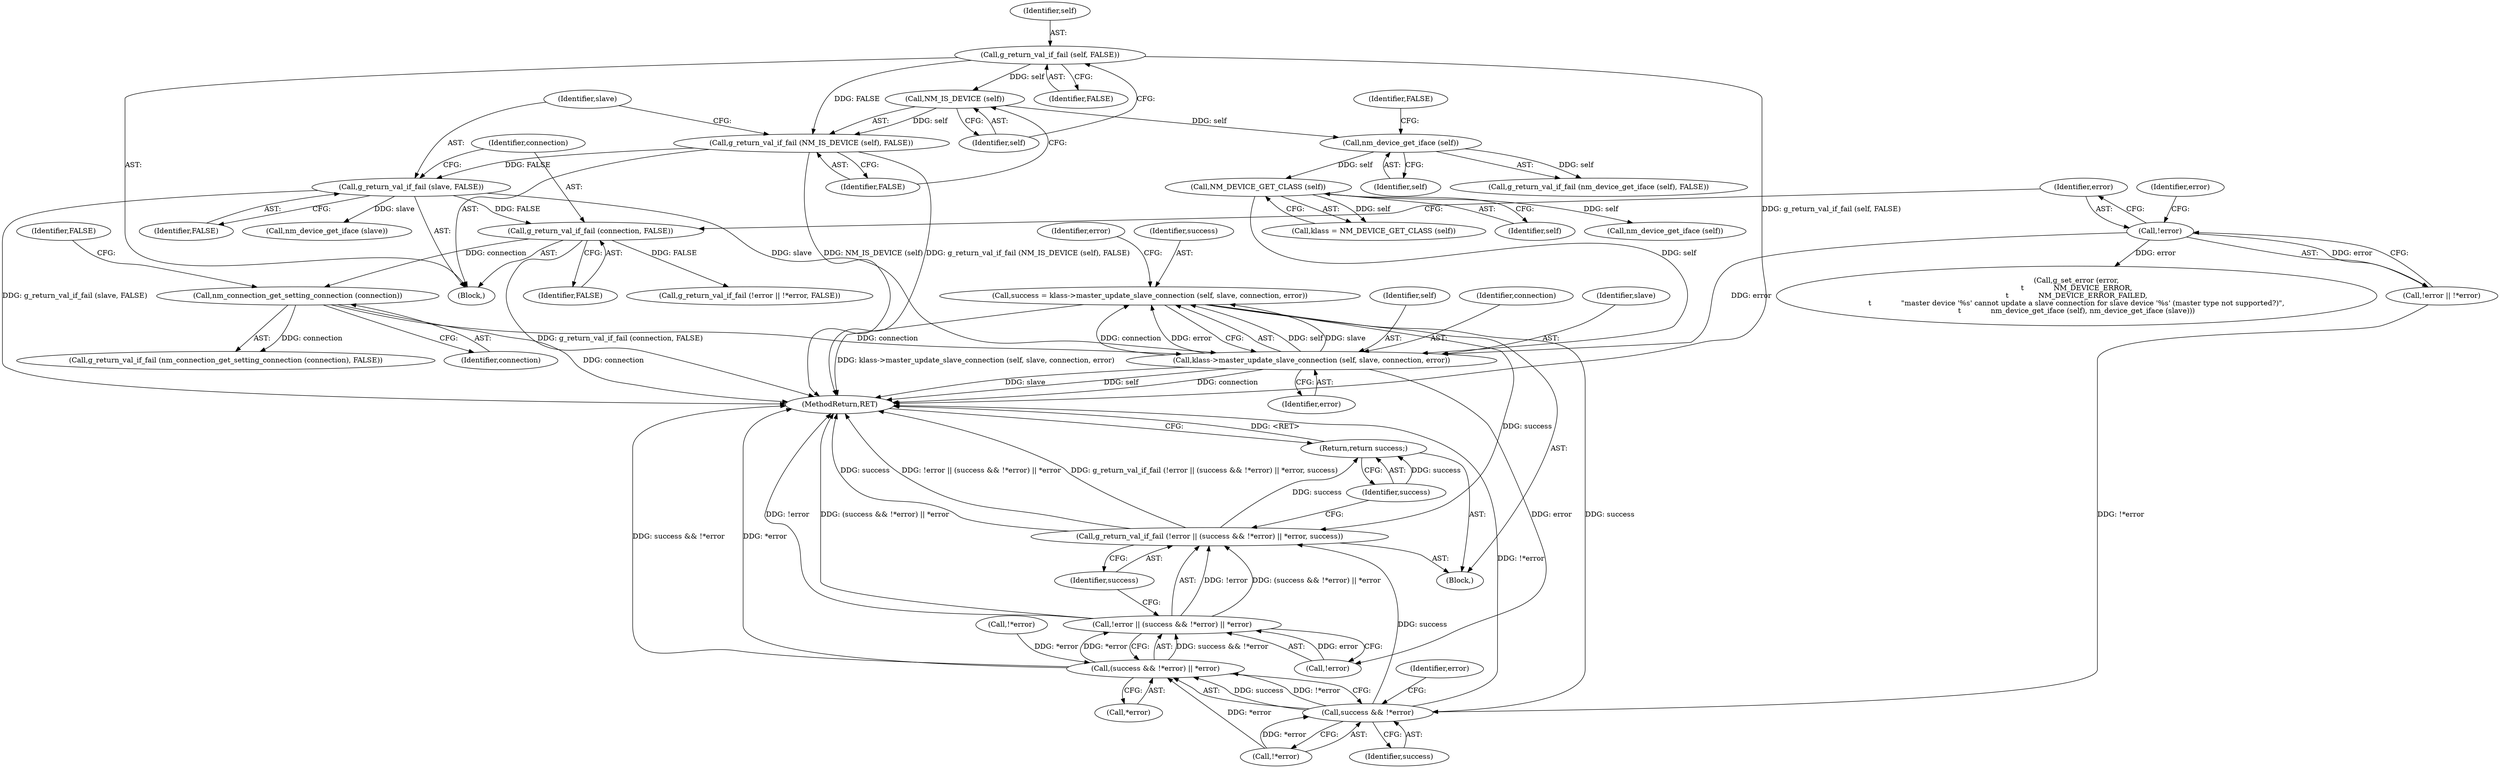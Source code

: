 digraph "0_NetworkManager_d5fc88e573fa58b93034b04d35a2454f5d28cad9@API" {
"1002889" [label="(Call,success = klass->master_update_slave_connection (self, slave, connection, error))"];
"1002891" [label="(Call,klass->master_update_slave_connection (self, slave, connection, error))"];
"1002882" [label="(Call,NM_DEVICE_GET_CLASS (self))"];
"1002877" [label="(Call,nm_device_get_iface (self))"];
"1002855" [label="(Call,NM_IS_DEVICE (self))"];
"1002851" [label="(Call,g_return_val_if_fail (self, FALSE))"];
"1002858" [label="(Call,g_return_val_if_fail (slave, FALSE))"];
"1002854" [label="(Call,g_return_val_if_fail (NM_IS_DEVICE (self), FALSE))"];
"1002873" [label="(Call,nm_connection_get_setting_connection (connection))"];
"1002861" [label="(Call,g_return_val_if_fail (connection, FALSE))"];
"1002866" [label="(Call,!error)"];
"1002901" [label="(Call,success && !*error)"];
"1002900" [label="(Call,(success && !*error) || *error)"];
"1002897" [label="(Call,!error || (success && !*error) || *error)"];
"1002896" [label="(Call,g_return_val_if_fail (!error || (success && !*error) || *error, success))"];
"1002909" [label="(Return,return success;)"];
"1002855" [label="(Call,NM_IS_DEVICE (self))"];
"1002889" [label="(Call,success = klass->master_update_slave_connection (self, slave, connection, error))"];
"1002900" [label="(Call,(success && !*error) || *error)"];
"1002908" [label="(Identifier,success)"];
"1002888" [label="(Block,)"];
"1002865" [label="(Call,!error || !*error)"];
"1002863" [label="(Identifier,FALSE)"];
"1002906" [label="(Call,*error)"];
"1002901" [label="(Call,success && !*error)"];
"1002851" [label="(Call,g_return_val_if_fail (self, FALSE))"];
"1002895" [label="(Identifier,error)"];
"1002858" [label="(Call,g_return_val_if_fail (slave, FALSE))"];
"1002911" [label="(Call,g_set_error (error,\n\t             NM_DEVICE_ERROR,\n\t             NM_DEVICE_ERROR_FAILED,\n\t             \"master device '%s' cannot update a slave connection for slave device '%s' (master type not supported?)\",\n\t             nm_device_get_iface (self), nm_device_get_iface (slave)))"];
"1002853" [label="(Identifier,FALSE)"];
"1002861" [label="(Call,g_return_val_if_fail (connection, FALSE))"];
"1002856" [label="(Identifier,self)"];
"1002852" [label="(Identifier,self)"];
"1002860" [label="(Identifier,FALSE)"];
"1002867" [label="(Identifier,error)"];
"1002879" [label="(Identifier,FALSE)"];
"1002848" [label="(Block,)"];
"1002875" [label="(Identifier,FALSE)"];
"1002909" [label="(Return,return success;)"];
"1002910" [label="(Identifier,success)"];
"1002890" [label="(Identifier,success)"];
"1002864" [label="(Call,g_return_val_if_fail (!error || !*error, FALSE))"];
"1002868" [label="(Call,!*error)"];
"1002877" [label="(Call,nm_device_get_iface (self))"];
"1002859" [label="(Identifier,slave)"];
"1002882" [label="(Call,NM_DEVICE_GET_CLASS (self))"];
"1002857" [label="(Identifier,FALSE)"];
"1002916" [label="(Call,nm_device_get_iface (self))"];
"1002903" [label="(Call,!*error)"];
"1002866" [label="(Call,!error)"];
"1002876" [label="(Call,g_return_val_if_fail (nm_device_get_iface (self), FALSE))"];
"1002862" [label="(Identifier,connection)"];
"1002854" [label="(Call,g_return_val_if_fail (NM_IS_DEVICE (self), FALSE))"];
"1002892" [label="(Identifier,self)"];
"1002894" [label="(Identifier,connection)"];
"1002896" [label="(Call,g_return_val_if_fail (!error || (success && !*error) || *error, success))"];
"1002874" [label="(Identifier,connection)"];
"1002898" [label="(Call,!error)"];
"1002902" [label="(Identifier,success)"];
"1002897" [label="(Call,!error || (success && !*error) || *error)"];
"1002899" [label="(Identifier,error)"];
"1002873" [label="(Call,nm_connection_get_setting_connection (connection))"];
"1002918" [label="(Call,nm_device_get_iface (slave))"];
"1007368" [label="(MethodReturn,RET)"];
"1002891" [label="(Call,klass->master_update_slave_connection (self, slave, connection, error))"];
"1002893" [label="(Identifier,slave)"];
"1002872" [label="(Call,g_return_val_if_fail (nm_connection_get_setting_connection (connection), FALSE))"];
"1002880" [label="(Call,klass = NM_DEVICE_GET_CLASS (self))"];
"1002883" [label="(Identifier,self)"];
"1002878" [label="(Identifier,self)"];
"1002907" [label="(Identifier,error)"];
"1002870" [label="(Identifier,error)"];
"1002889" -> "1002888"  [label="AST: "];
"1002889" -> "1002891"  [label="CFG: "];
"1002890" -> "1002889"  [label="AST: "];
"1002891" -> "1002889"  [label="AST: "];
"1002899" -> "1002889"  [label="CFG: "];
"1002889" -> "1007368"  [label="DDG: klass->master_update_slave_connection (self, slave, connection, error)"];
"1002891" -> "1002889"  [label="DDG: self"];
"1002891" -> "1002889"  [label="DDG: slave"];
"1002891" -> "1002889"  [label="DDG: connection"];
"1002891" -> "1002889"  [label="DDG: error"];
"1002889" -> "1002901"  [label="DDG: success"];
"1002889" -> "1002896"  [label="DDG: success"];
"1002891" -> "1002895"  [label="CFG: "];
"1002892" -> "1002891"  [label="AST: "];
"1002893" -> "1002891"  [label="AST: "];
"1002894" -> "1002891"  [label="AST: "];
"1002895" -> "1002891"  [label="AST: "];
"1002891" -> "1007368"  [label="DDG: self"];
"1002891" -> "1007368"  [label="DDG: connection"];
"1002891" -> "1007368"  [label="DDG: slave"];
"1002882" -> "1002891"  [label="DDG: self"];
"1002858" -> "1002891"  [label="DDG: slave"];
"1002873" -> "1002891"  [label="DDG: connection"];
"1002866" -> "1002891"  [label="DDG: error"];
"1002891" -> "1002898"  [label="DDG: error"];
"1002882" -> "1002880"  [label="AST: "];
"1002882" -> "1002883"  [label="CFG: "];
"1002883" -> "1002882"  [label="AST: "];
"1002880" -> "1002882"  [label="CFG: "];
"1002882" -> "1002880"  [label="DDG: self"];
"1002877" -> "1002882"  [label="DDG: self"];
"1002882" -> "1002916"  [label="DDG: self"];
"1002877" -> "1002876"  [label="AST: "];
"1002877" -> "1002878"  [label="CFG: "];
"1002878" -> "1002877"  [label="AST: "];
"1002879" -> "1002877"  [label="CFG: "];
"1002877" -> "1002876"  [label="DDG: self"];
"1002855" -> "1002877"  [label="DDG: self"];
"1002855" -> "1002854"  [label="AST: "];
"1002855" -> "1002856"  [label="CFG: "];
"1002856" -> "1002855"  [label="AST: "];
"1002857" -> "1002855"  [label="CFG: "];
"1002855" -> "1002854"  [label="DDG: self"];
"1002851" -> "1002855"  [label="DDG: self"];
"1002851" -> "1002848"  [label="AST: "];
"1002851" -> "1002853"  [label="CFG: "];
"1002852" -> "1002851"  [label="AST: "];
"1002853" -> "1002851"  [label="AST: "];
"1002856" -> "1002851"  [label="CFG: "];
"1002851" -> "1007368"  [label="DDG: g_return_val_if_fail (self, FALSE)"];
"1002851" -> "1002854"  [label="DDG: FALSE"];
"1002858" -> "1002848"  [label="AST: "];
"1002858" -> "1002860"  [label="CFG: "];
"1002859" -> "1002858"  [label="AST: "];
"1002860" -> "1002858"  [label="AST: "];
"1002862" -> "1002858"  [label="CFG: "];
"1002858" -> "1007368"  [label="DDG: g_return_val_if_fail (slave, FALSE)"];
"1002854" -> "1002858"  [label="DDG: FALSE"];
"1002858" -> "1002861"  [label="DDG: FALSE"];
"1002858" -> "1002918"  [label="DDG: slave"];
"1002854" -> "1002848"  [label="AST: "];
"1002854" -> "1002857"  [label="CFG: "];
"1002857" -> "1002854"  [label="AST: "];
"1002859" -> "1002854"  [label="CFG: "];
"1002854" -> "1007368"  [label="DDG: NM_IS_DEVICE (self)"];
"1002854" -> "1007368"  [label="DDG: g_return_val_if_fail (NM_IS_DEVICE (self), FALSE)"];
"1002873" -> "1002872"  [label="AST: "];
"1002873" -> "1002874"  [label="CFG: "];
"1002874" -> "1002873"  [label="AST: "];
"1002875" -> "1002873"  [label="CFG: "];
"1002873" -> "1007368"  [label="DDG: connection"];
"1002873" -> "1002872"  [label="DDG: connection"];
"1002861" -> "1002873"  [label="DDG: connection"];
"1002861" -> "1002848"  [label="AST: "];
"1002861" -> "1002863"  [label="CFG: "];
"1002862" -> "1002861"  [label="AST: "];
"1002863" -> "1002861"  [label="AST: "];
"1002867" -> "1002861"  [label="CFG: "];
"1002861" -> "1007368"  [label="DDG: g_return_val_if_fail (connection, FALSE)"];
"1002861" -> "1002864"  [label="DDG: FALSE"];
"1002866" -> "1002865"  [label="AST: "];
"1002866" -> "1002867"  [label="CFG: "];
"1002867" -> "1002866"  [label="AST: "];
"1002870" -> "1002866"  [label="CFG: "];
"1002865" -> "1002866"  [label="CFG: "];
"1002866" -> "1002865"  [label="DDG: error"];
"1002866" -> "1002911"  [label="DDG: error"];
"1002901" -> "1002900"  [label="AST: "];
"1002901" -> "1002902"  [label="CFG: "];
"1002901" -> "1002903"  [label="CFG: "];
"1002902" -> "1002901"  [label="AST: "];
"1002903" -> "1002901"  [label="AST: "];
"1002907" -> "1002901"  [label="CFG: "];
"1002900" -> "1002901"  [label="CFG: "];
"1002901" -> "1007368"  [label="DDG: !*error"];
"1002901" -> "1002900"  [label="DDG: success"];
"1002901" -> "1002900"  [label="DDG: !*error"];
"1002903" -> "1002901"  [label="DDG: *error"];
"1002865" -> "1002901"  [label="DDG: !*error"];
"1002901" -> "1002896"  [label="DDG: success"];
"1002900" -> "1002897"  [label="AST: "];
"1002900" -> "1002906"  [label="CFG: "];
"1002906" -> "1002900"  [label="AST: "];
"1002897" -> "1002900"  [label="CFG: "];
"1002900" -> "1007368"  [label="DDG: success && !*error"];
"1002900" -> "1007368"  [label="DDG: *error"];
"1002900" -> "1002897"  [label="DDG: success && !*error"];
"1002900" -> "1002897"  [label="DDG: *error"];
"1002868" -> "1002900"  [label="DDG: *error"];
"1002903" -> "1002900"  [label="DDG: *error"];
"1002897" -> "1002896"  [label="AST: "];
"1002897" -> "1002898"  [label="CFG: "];
"1002898" -> "1002897"  [label="AST: "];
"1002908" -> "1002897"  [label="CFG: "];
"1002897" -> "1007368"  [label="DDG: (success && !*error) || *error"];
"1002897" -> "1007368"  [label="DDG: !error"];
"1002897" -> "1002896"  [label="DDG: !error"];
"1002897" -> "1002896"  [label="DDG: (success && !*error) || *error"];
"1002898" -> "1002897"  [label="DDG: error"];
"1002896" -> "1002888"  [label="AST: "];
"1002896" -> "1002908"  [label="CFG: "];
"1002908" -> "1002896"  [label="AST: "];
"1002910" -> "1002896"  [label="CFG: "];
"1002896" -> "1007368"  [label="DDG: success"];
"1002896" -> "1007368"  [label="DDG: !error || (success && !*error) || *error"];
"1002896" -> "1007368"  [label="DDG: g_return_val_if_fail (!error || (success && !*error) || *error, success)"];
"1002896" -> "1002909"  [label="DDG: success"];
"1002909" -> "1002888"  [label="AST: "];
"1002909" -> "1002910"  [label="CFG: "];
"1002910" -> "1002909"  [label="AST: "];
"1007368" -> "1002909"  [label="CFG: "];
"1002909" -> "1007368"  [label="DDG: <RET>"];
"1002910" -> "1002909"  [label="DDG: success"];
}
